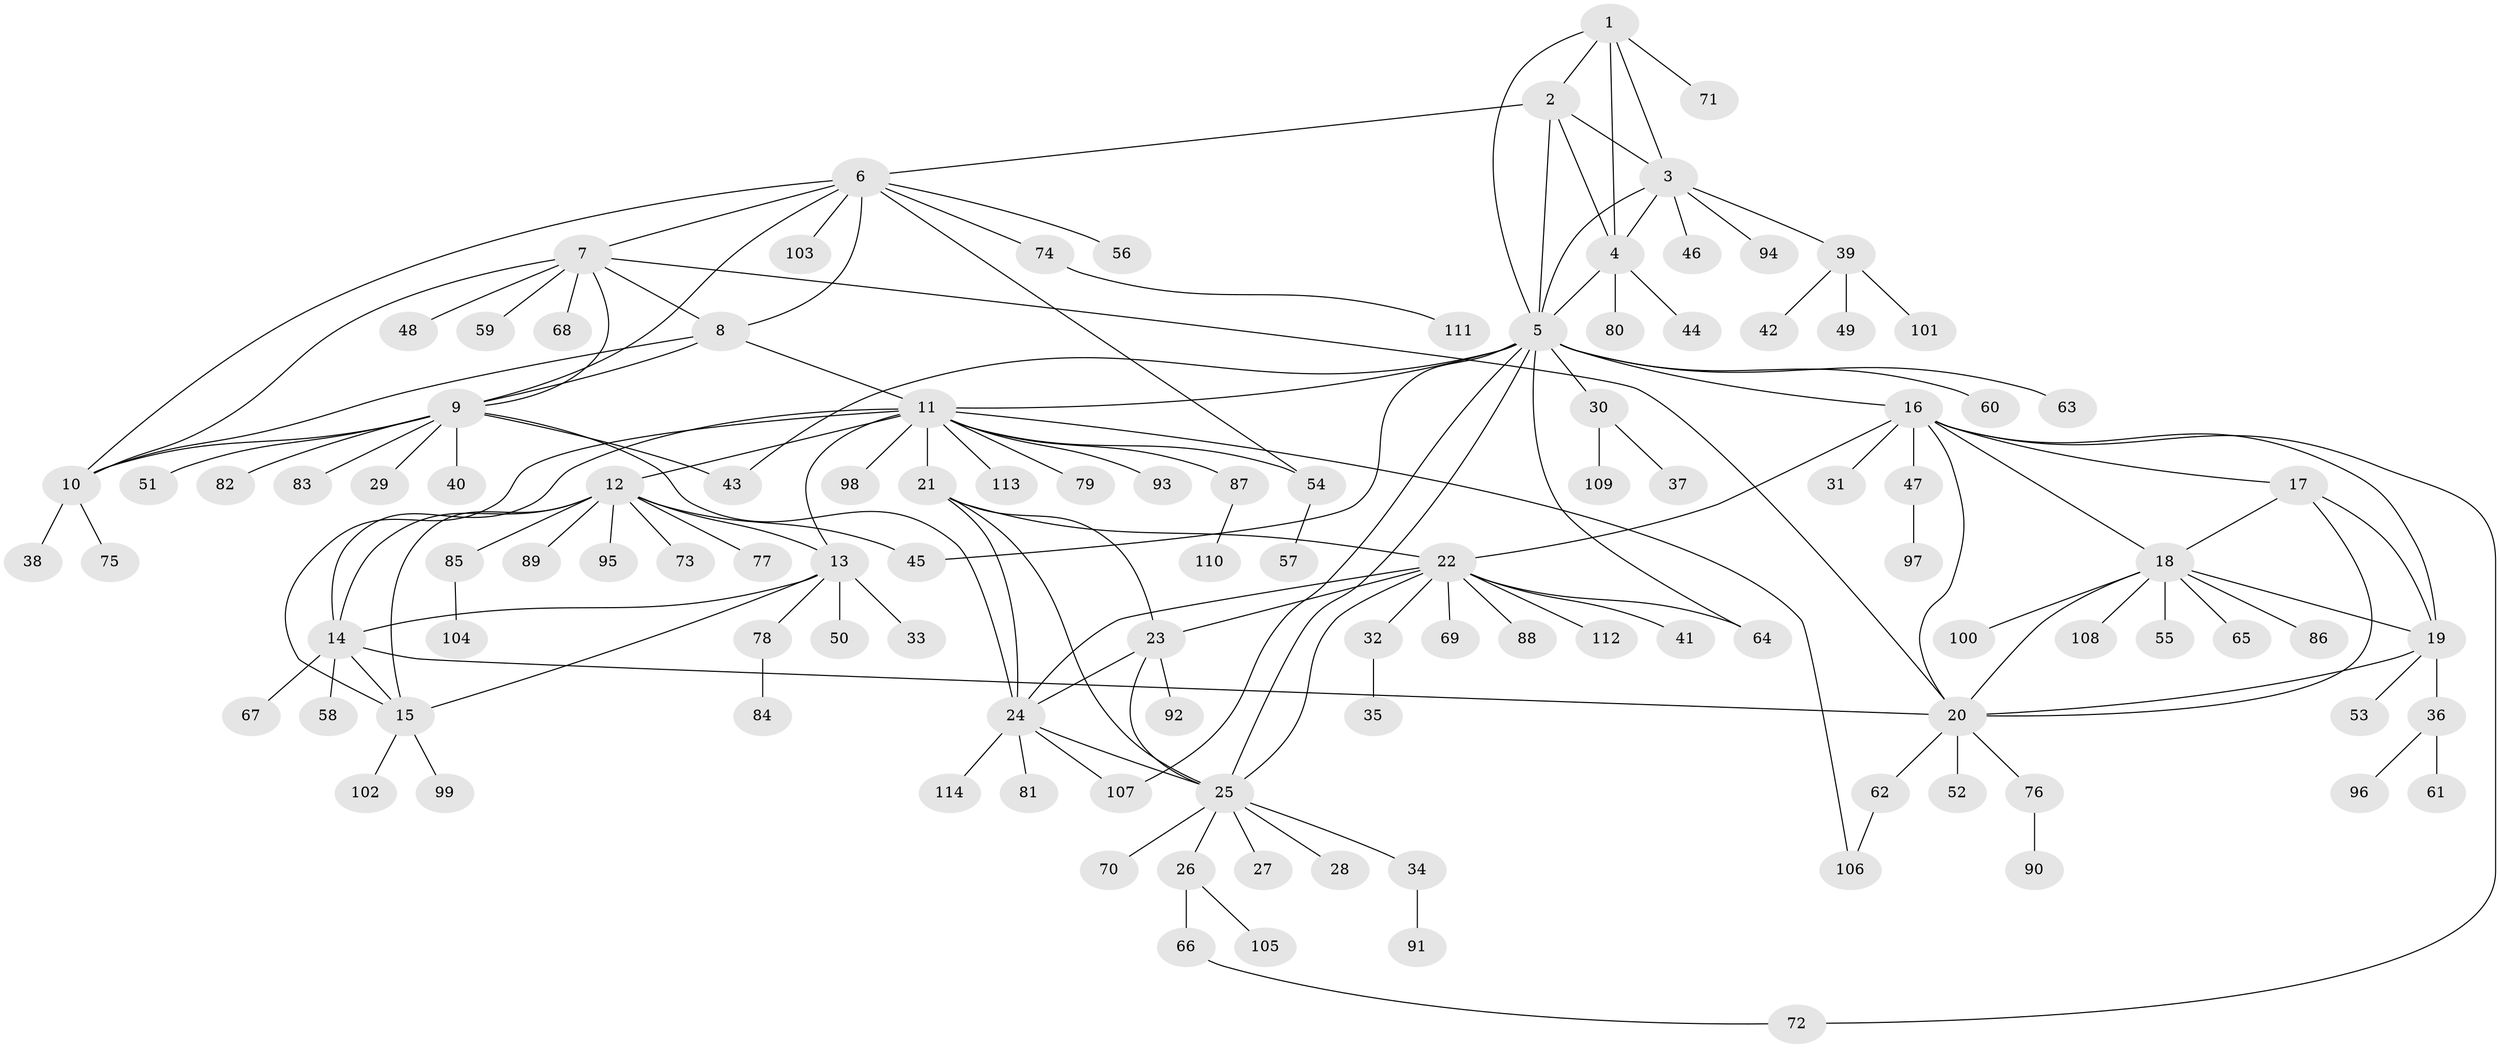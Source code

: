 // Generated by graph-tools (version 1.1) at 2025/11/02/27/25 16:11:33]
// undirected, 114 vertices, 156 edges
graph export_dot {
graph [start="1"]
  node [color=gray90,style=filled];
  1;
  2;
  3;
  4;
  5;
  6;
  7;
  8;
  9;
  10;
  11;
  12;
  13;
  14;
  15;
  16;
  17;
  18;
  19;
  20;
  21;
  22;
  23;
  24;
  25;
  26;
  27;
  28;
  29;
  30;
  31;
  32;
  33;
  34;
  35;
  36;
  37;
  38;
  39;
  40;
  41;
  42;
  43;
  44;
  45;
  46;
  47;
  48;
  49;
  50;
  51;
  52;
  53;
  54;
  55;
  56;
  57;
  58;
  59;
  60;
  61;
  62;
  63;
  64;
  65;
  66;
  67;
  68;
  69;
  70;
  71;
  72;
  73;
  74;
  75;
  76;
  77;
  78;
  79;
  80;
  81;
  82;
  83;
  84;
  85;
  86;
  87;
  88;
  89;
  90;
  91;
  92;
  93;
  94;
  95;
  96;
  97;
  98;
  99;
  100;
  101;
  102;
  103;
  104;
  105;
  106;
  107;
  108;
  109;
  110;
  111;
  112;
  113;
  114;
  1 -- 2;
  1 -- 3;
  1 -- 4;
  1 -- 5;
  1 -- 71;
  2 -- 3;
  2 -- 4;
  2 -- 5;
  2 -- 6;
  3 -- 4;
  3 -- 5;
  3 -- 39;
  3 -- 46;
  3 -- 94;
  4 -- 5;
  4 -- 44;
  4 -- 80;
  5 -- 11;
  5 -- 16;
  5 -- 25;
  5 -- 30;
  5 -- 43;
  5 -- 45;
  5 -- 60;
  5 -- 63;
  5 -- 64;
  5 -- 107;
  6 -- 7;
  6 -- 8;
  6 -- 9;
  6 -- 10;
  6 -- 54;
  6 -- 56;
  6 -- 74;
  6 -- 103;
  7 -- 8;
  7 -- 9;
  7 -- 10;
  7 -- 20;
  7 -- 48;
  7 -- 59;
  7 -- 68;
  8 -- 9;
  8 -- 10;
  8 -- 11;
  9 -- 10;
  9 -- 24;
  9 -- 29;
  9 -- 40;
  9 -- 43;
  9 -- 51;
  9 -- 82;
  9 -- 83;
  10 -- 38;
  10 -- 75;
  11 -- 12;
  11 -- 13;
  11 -- 14;
  11 -- 15;
  11 -- 21;
  11 -- 54;
  11 -- 79;
  11 -- 87;
  11 -- 93;
  11 -- 98;
  11 -- 106;
  11 -- 113;
  12 -- 13;
  12 -- 14;
  12 -- 15;
  12 -- 45;
  12 -- 73;
  12 -- 77;
  12 -- 85;
  12 -- 89;
  12 -- 95;
  13 -- 14;
  13 -- 15;
  13 -- 33;
  13 -- 50;
  13 -- 78;
  14 -- 15;
  14 -- 20;
  14 -- 58;
  14 -- 67;
  15 -- 99;
  15 -- 102;
  16 -- 17;
  16 -- 18;
  16 -- 19;
  16 -- 20;
  16 -- 22;
  16 -- 31;
  16 -- 47;
  16 -- 72;
  17 -- 18;
  17 -- 19;
  17 -- 20;
  18 -- 19;
  18 -- 20;
  18 -- 55;
  18 -- 65;
  18 -- 86;
  18 -- 100;
  18 -- 108;
  19 -- 20;
  19 -- 36;
  19 -- 53;
  20 -- 52;
  20 -- 62;
  20 -- 76;
  21 -- 22;
  21 -- 23;
  21 -- 24;
  21 -- 25;
  22 -- 23;
  22 -- 24;
  22 -- 25;
  22 -- 32;
  22 -- 41;
  22 -- 64;
  22 -- 69;
  22 -- 88;
  22 -- 112;
  23 -- 24;
  23 -- 25;
  23 -- 92;
  24 -- 25;
  24 -- 81;
  24 -- 107;
  24 -- 114;
  25 -- 26;
  25 -- 27;
  25 -- 28;
  25 -- 34;
  25 -- 70;
  26 -- 66;
  26 -- 105;
  30 -- 37;
  30 -- 109;
  32 -- 35;
  34 -- 91;
  36 -- 61;
  36 -- 96;
  39 -- 42;
  39 -- 49;
  39 -- 101;
  47 -- 97;
  54 -- 57;
  62 -- 106;
  66 -- 72;
  74 -- 111;
  76 -- 90;
  78 -- 84;
  85 -- 104;
  87 -- 110;
}
